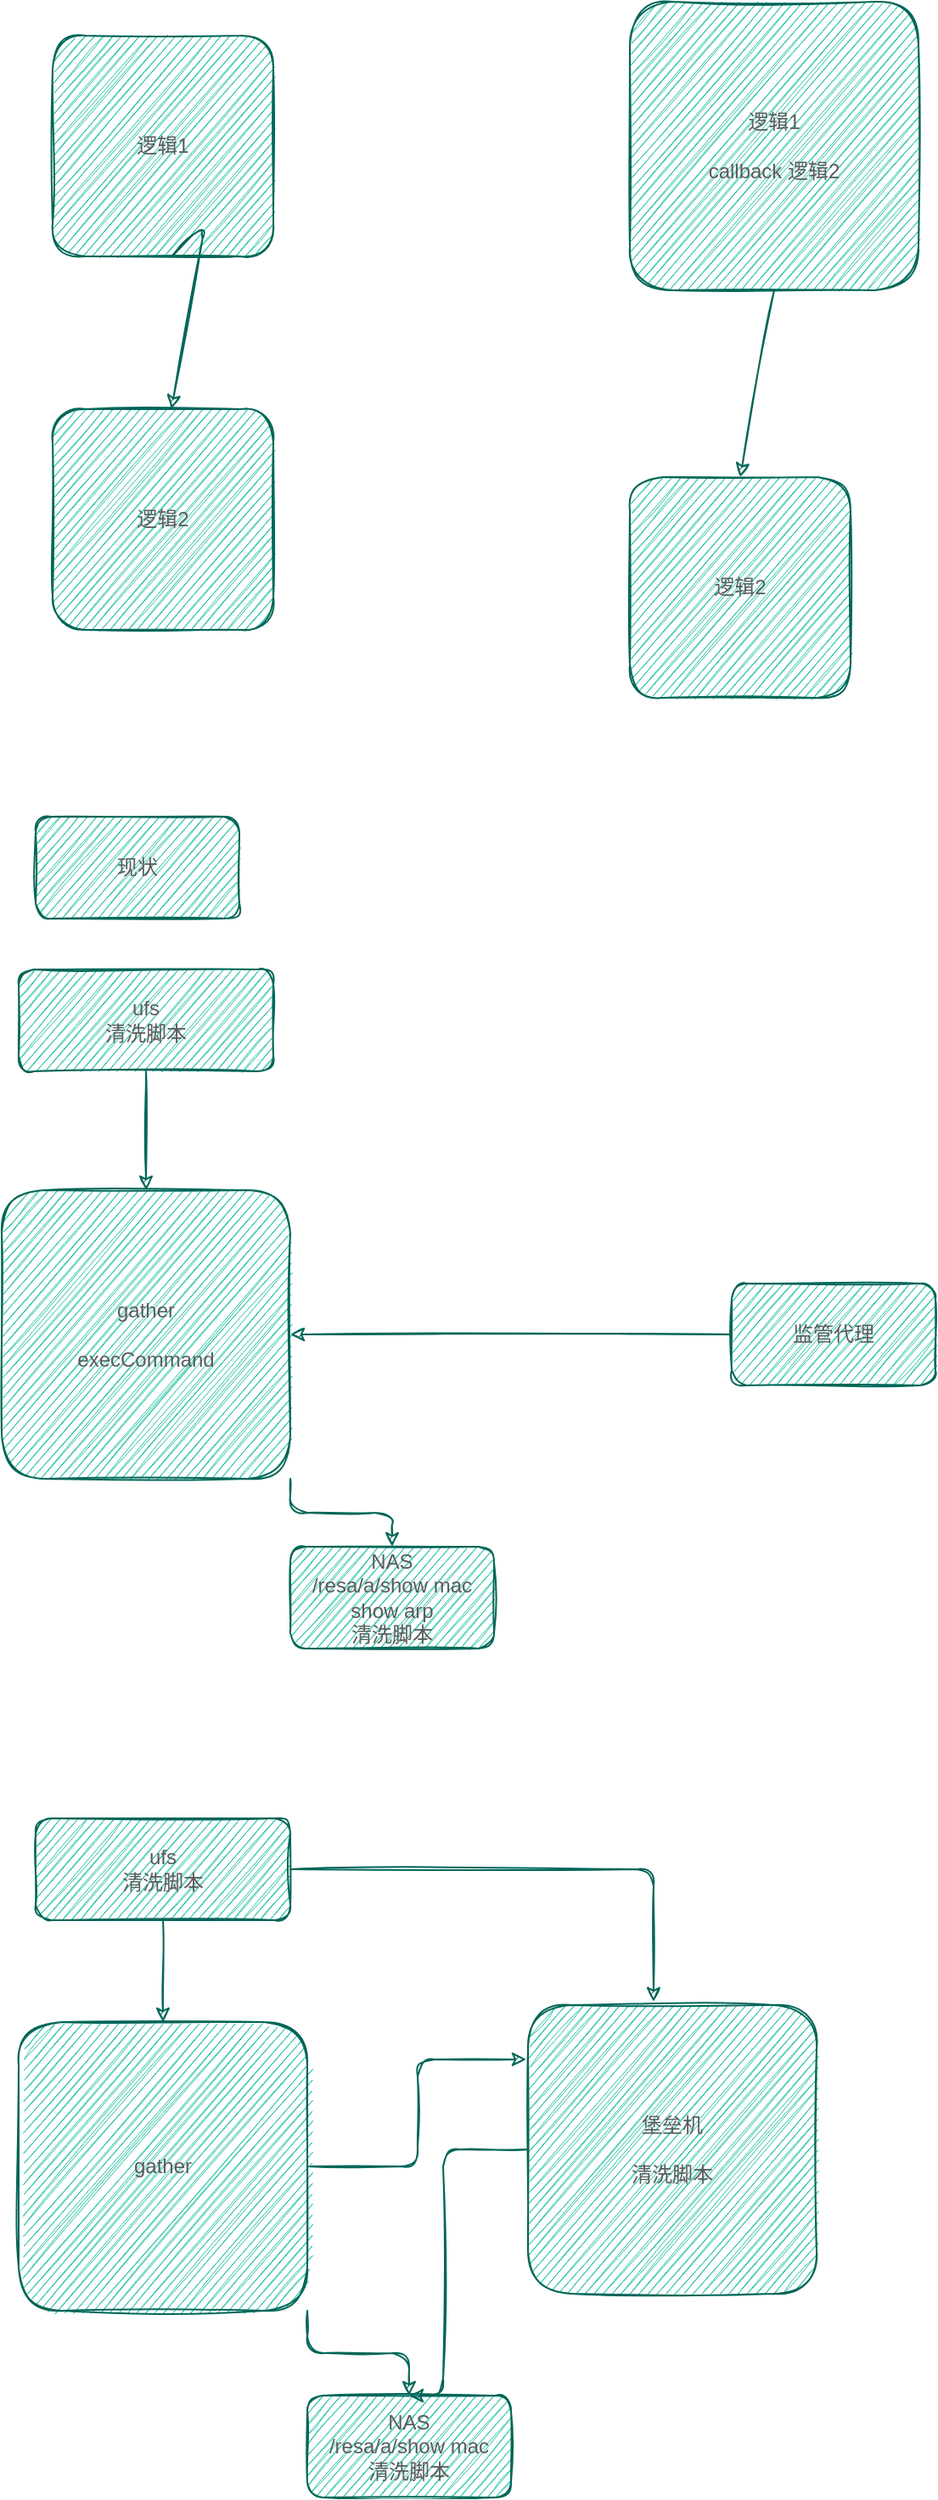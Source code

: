 <mxfile version="20.2.8" type="github"><diagram id="yOWAJCL_pCF8txKWzlzk" name="第 1 页"><mxGraphModel dx="868" dy="482" grid="1" gridSize="10" guides="1" tooltips="1" connect="1" arrows="1" fold="1" page="1" pageScale="1" pageWidth="3300" pageHeight="4681" math="0" shadow="0"><root><mxCell id="0"/><mxCell id="1" parent="0"/><mxCell id="yk5viPfLRbNEutN1NnWR-1" value="逻辑1" style="whiteSpace=wrap;html=1;aspect=fixed;sketch=1;fillColor=#21C0A5;strokeColor=#006658;fontColor=#5C5C5C;rounded=1;" parent="1" vertex="1"><mxGeometry x="180" y="90" width="130" height="130" as="geometry"/></mxCell><mxCell id="yk5viPfLRbNEutN1NnWR-2" value="逻辑2" style="whiteSpace=wrap;html=1;aspect=fixed;sketch=1;fillColor=#21C0A5;strokeColor=#006658;fontColor=#5C5C5C;rounded=1;" parent="1" vertex="1"><mxGeometry x="180" y="310" width="130" height="130" as="geometry"/></mxCell><mxCell id="yk5viPfLRbNEutN1NnWR-3" value="" style="endArrow=classic;html=1;entryX=0.538;entryY=0;entryDx=0;entryDy=0;entryPerimeter=0;sketch=1;strokeColor=#006658;fontColor=#5C5C5C;rounded=1;" parent="1" target="yk5viPfLRbNEutN1NnWR-2" edge="1"><mxGeometry width="50" height="50" relative="1" as="geometry"><mxPoint x="250" y="220" as="sourcePoint"/><mxPoint x="300" y="170" as="targetPoint"/><Array as="points"><mxPoint x="270" y="200"/></Array></mxGeometry></mxCell><mxCell id="yk5viPfLRbNEutN1NnWR-4" value="逻辑1&lt;br&gt;&lt;br&gt;callback 逻辑2" style="whiteSpace=wrap;html=1;aspect=fixed;sketch=1;fillColor=#21C0A5;strokeColor=#006658;fontColor=#5C5C5C;rounded=1;" parent="1" vertex="1"><mxGeometry x="520" y="70" width="170" height="170" as="geometry"/></mxCell><mxCell id="yk5viPfLRbNEutN1NnWR-5" value="逻辑2" style="whiteSpace=wrap;html=1;aspect=fixed;sketch=1;fillColor=#21C0A5;strokeColor=#006658;fontColor=#5C5C5C;rounded=1;" parent="1" vertex="1"><mxGeometry x="520" y="350" width="130" height="130" as="geometry"/></mxCell><mxCell id="yk5viPfLRbNEutN1NnWR-6" value="" style="endArrow=classic;html=1;exitX=0.5;exitY=1;exitDx=0;exitDy=0;entryX=0.5;entryY=0;entryDx=0;entryDy=0;sketch=1;strokeColor=#006658;fontColor=#5C5C5C;rounded=1;" parent="1" source="yk5viPfLRbNEutN1NnWR-4" target="yk5viPfLRbNEutN1NnWR-5" edge="1"><mxGeometry width="50" height="50" relative="1" as="geometry"><mxPoint x="390" y="280" as="sourcePoint"/><mxPoint x="440" y="230" as="targetPoint"/></mxGeometry></mxCell><mxCell id="8PskfgFGyTdp2C4_45O0-4" style="edgeStyle=orthogonalEdgeStyle;rounded=1;orthogonalLoop=1;jettySize=auto;html=1;exitX=1;exitY=1;exitDx=0;exitDy=0;sketch=1;strokeColor=#006658;fontColor=#5C5C5C;" parent="1" source="8PskfgFGyTdp2C4_45O0-1" target="8PskfgFGyTdp2C4_45O0-3" edge="1"><mxGeometry relative="1" as="geometry"/></mxCell><mxCell id="8PskfgFGyTdp2C4_45O0-1" value="gather&lt;br&gt;&lt;br&gt;execCommand" style="whiteSpace=wrap;html=1;aspect=fixed;sketch=1;fillColor=#21C0A5;strokeColor=#006658;fontColor=#5C5C5C;rounded=1;" parent="1" vertex="1"><mxGeometry x="150" y="770" width="170" height="170" as="geometry"/></mxCell><mxCell id="8PskfgFGyTdp2C4_45O0-5" value="" style="edgeStyle=orthogonalEdgeStyle;rounded=1;orthogonalLoop=1;jettySize=auto;html=1;sketch=1;strokeColor=#006658;fontColor=#5C5C5C;" parent="1" source="8PskfgFGyTdp2C4_45O0-2" target="8PskfgFGyTdp2C4_45O0-1" edge="1"><mxGeometry relative="1" as="geometry"/></mxCell><mxCell id="8PskfgFGyTdp2C4_45O0-2" value="ufs&lt;br&gt;清洗脚本" style="rounded=1;whiteSpace=wrap;html=1;sketch=1;fillColor=#21C0A5;strokeColor=#006658;fontColor=#5C5C5C;" parent="1" vertex="1"><mxGeometry x="160" y="640" width="150" height="60" as="geometry"/></mxCell><mxCell id="8PskfgFGyTdp2C4_45O0-3" value="NAS&lt;br&gt;/resa/a/show mac&lt;br&gt;show arp&lt;br&gt;清洗脚本" style="rounded=1;whiteSpace=wrap;html=1;sketch=1;fillColor=#21C0A5;strokeColor=#006658;fontColor=#5C5C5C;" parent="1" vertex="1"><mxGeometry x="320" y="980" width="120" height="60" as="geometry"/></mxCell><mxCell id="miUX4f6jR8xU_PGOKOK8-10" style="edgeStyle=orthogonalEdgeStyle;rounded=1;orthogonalLoop=1;jettySize=auto;html=1;exitX=1;exitY=1;exitDx=0;exitDy=0;sketch=1;strokeColor=#006658;fontColor=#5C5C5C;" edge="1" parent="1" source="miUX4f6jR8xU_PGOKOK8-12" target="miUX4f6jR8xU_PGOKOK8-16"><mxGeometry relative="1" as="geometry"/></mxCell><mxCell id="miUX4f6jR8xU_PGOKOK8-11" style="edgeStyle=orthogonalEdgeStyle;rounded=1;orthogonalLoop=1;jettySize=auto;html=1;entryX=-0.006;entryY=0.188;entryDx=0;entryDy=0;entryPerimeter=0;sketch=1;strokeColor=#006658;fontColor=#5C5C5C;" edge="1" parent="1" source="miUX4f6jR8xU_PGOKOK8-12" target="miUX4f6jR8xU_PGOKOK8-18"><mxGeometry relative="1" as="geometry"/></mxCell><mxCell id="miUX4f6jR8xU_PGOKOK8-12" value="gather" style="whiteSpace=wrap;html=1;aspect=fixed;sketch=1;fillColor=#21C0A5;strokeColor=#006658;fontColor=#5C5C5C;rounded=1;" vertex="1" parent="1"><mxGeometry x="160" y="1260" width="170" height="170" as="geometry"/></mxCell><mxCell id="miUX4f6jR8xU_PGOKOK8-13" value="" style="edgeStyle=orthogonalEdgeStyle;rounded=1;orthogonalLoop=1;jettySize=auto;html=1;sketch=1;strokeColor=#006658;fontColor=#5C5C5C;" edge="1" parent="1" source="miUX4f6jR8xU_PGOKOK8-15" target="miUX4f6jR8xU_PGOKOK8-12"><mxGeometry relative="1" as="geometry"/></mxCell><mxCell id="miUX4f6jR8xU_PGOKOK8-14" style="edgeStyle=orthogonalEdgeStyle;rounded=1;orthogonalLoop=1;jettySize=auto;html=1;entryX=0.435;entryY=-0.012;entryDx=0;entryDy=0;entryPerimeter=0;sketch=1;strokeColor=#006658;fontColor=#5C5C5C;" edge="1" parent="1" source="miUX4f6jR8xU_PGOKOK8-15" target="miUX4f6jR8xU_PGOKOK8-18"><mxGeometry relative="1" as="geometry"/></mxCell><mxCell id="miUX4f6jR8xU_PGOKOK8-15" value="ufs&lt;br&gt;清洗脚本" style="rounded=1;whiteSpace=wrap;html=1;sketch=1;fillColor=#21C0A5;strokeColor=#006658;fontColor=#5C5C5C;" vertex="1" parent="1"><mxGeometry x="170" y="1140" width="150" height="60" as="geometry"/></mxCell><mxCell id="miUX4f6jR8xU_PGOKOK8-16" value="NAS&lt;br&gt;/resa/a/show mac&lt;br&gt;清洗脚本" style="rounded=1;whiteSpace=wrap;html=1;sketch=1;fillColor=#21C0A5;strokeColor=#006658;fontColor=#5C5C5C;" vertex="1" parent="1"><mxGeometry x="330" y="1480" width="120" height="60" as="geometry"/></mxCell><mxCell id="miUX4f6jR8xU_PGOKOK8-17" style="edgeStyle=orthogonalEdgeStyle;rounded=1;orthogonalLoop=1;jettySize=auto;html=1;entryX=0.5;entryY=0;entryDx=0;entryDy=0;sketch=1;strokeColor=#006658;fontColor=#5C5C5C;" edge="1" parent="1" source="miUX4f6jR8xU_PGOKOK8-18" target="miUX4f6jR8xU_PGOKOK8-16"><mxGeometry relative="1" as="geometry"><Array as="points"><mxPoint x="410" y="1335"/><mxPoint x="410" y="1480"/></Array></mxGeometry></mxCell><mxCell id="miUX4f6jR8xU_PGOKOK8-18" value="堡垒机&lt;br&gt;&lt;br&gt;清洗脚本" style="whiteSpace=wrap;html=1;aspect=fixed;sketch=1;fillColor=#21C0A5;strokeColor=#006658;fontColor=#5C5C5C;rounded=1;" vertex="1" parent="1"><mxGeometry x="460" y="1250" width="170" height="170" as="geometry"/></mxCell><mxCell id="miUX4f6jR8xU_PGOKOK8-19" value="现状" style="rounded=1;whiteSpace=wrap;html=1;sketch=1;fillColor=#21C0A5;strokeColor=#006658;fontColor=#5C5C5C;" vertex="1" parent="1"><mxGeometry x="170" y="550" width="120" height="60" as="geometry"/></mxCell><mxCell id="miUX4f6jR8xU_PGOKOK8-21" style="edgeStyle=orthogonalEdgeStyle;rounded=1;orthogonalLoop=1;jettySize=auto;html=1;sketch=1;strokeColor=#006658;fontColor=#5C5C5C;" edge="1" parent="1" source="miUX4f6jR8xU_PGOKOK8-20" target="8PskfgFGyTdp2C4_45O0-1"><mxGeometry relative="1" as="geometry"/></mxCell><mxCell id="miUX4f6jR8xU_PGOKOK8-20" value="监管代理" style="rounded=1;whiteSpace=wrap;html=1;sketch=1;fillColor=#21C0A5;strokeColor=#006658;fontColor=#5C5C5C;" vertex="1" parent="1"><mxGeometry x="580" y="825" width="120" height="60" as="geometry"/></mxCell></root></mxGraphModel></diagram></mxfile>